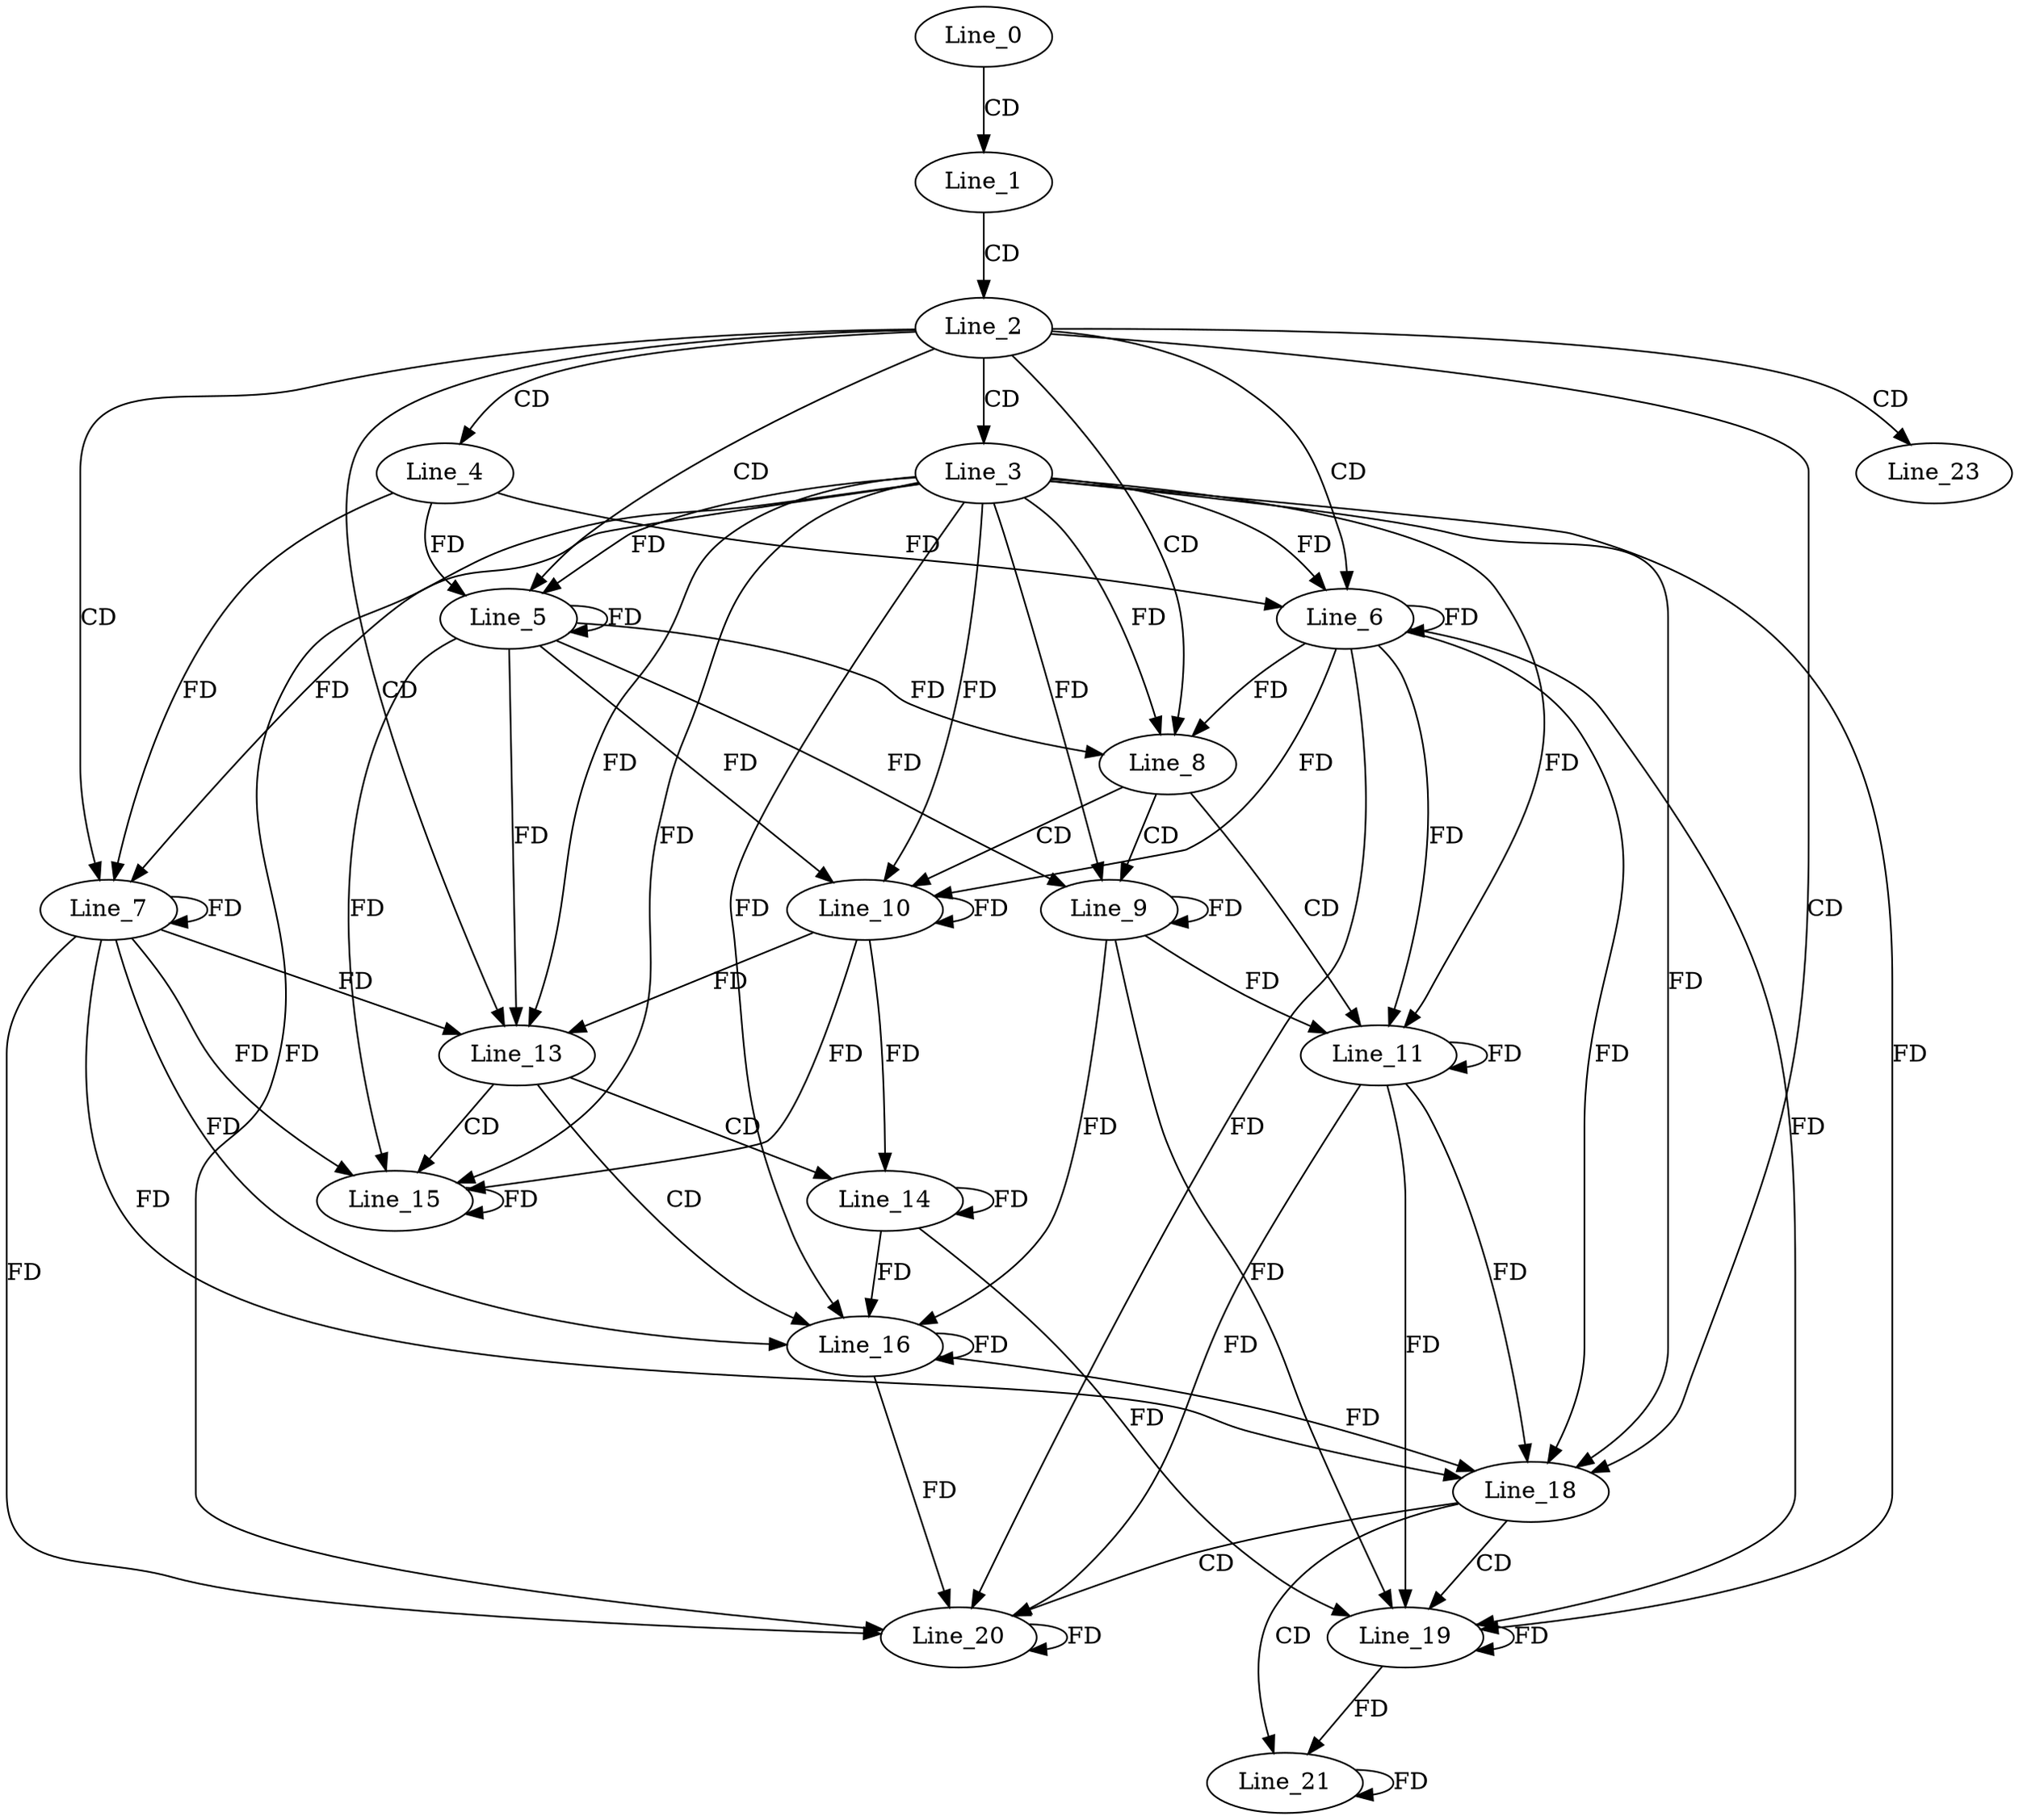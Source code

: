 digraph G {
  Line_0;
  Line_1;
  Line_2;
  Line_3;
  Line_4;
  Line_5;
  Line_5;
  Line_6;
  Line_6;
  Line_7;
  Line_7;
  Line_8;
  Line_9;
  Line_10;
  Line_11;
  Line_13;
  Line_14;
  Line_15;
  Line_16;
  Line_18;
  Line_19;
  Line_20;
  Line_21;
  Line_23;
  Line_0 -> Line_1 [ label="CD" ];
  Line_1 -> Line_2 [ label="CD" ];
  Line_2 -> Line_3 [ label="CD" ];
  Line_2 -> Line_4 [ label="CD" ];
  Line_2 -> Line_5 [ label="CD" ];
  Line_3 -> Line_5 [ label="FD" ];
  Line_5 -> Line_5 [ label="FD" ];
  Line_4 -> Line_5 [ label="FD" ];
  Line_2 -> Line_6 [ label="CD" ];
  Line_3 -> Line_6 [ label="FD" ];
  Line_6 -> Line_6 [ label="FD" ];
  Line_4 -> Line_6 [ label="FD" ];
  Line_2 -> Line_7 [ label="CD" ];
  Line_3 -> Line_7 [ label="FD" ];
  Line_7 -> Line_7 [ label="FD" ];
  Line_4 -> Line_7 [ label="FD" ];
  Line_2 -> Line_8 [ label="CD" ];
  Line_3 -> Line_8 [ label="FD" ];
  Line_5 -> Line_8 [ label="FD" ];
  Line_6 -> Line_8 [ label="FD" ];
  Line_8 -> Line_9 [ label="CD" ];
  Line_3 -> Line_9 [ label="FD" ];
  Line_9 -> Line_9 [ label="FD" ];
  Line_5 -> Line_9 [ label="FD" ];
  Line_8 -> Line_10 [ label="CD" ];
  Line_3 -> Line_10 [ label="FD" ];
  Line_5 -> Line_10 [ label="FD" ];
  Line_10 -> Line_10 [ label="FD" ];
  Line_6 -> Line_10 [ label="FD" ];
  Line_8 -> Line_11 [ label="CD" ];
  Line_3 -> Line_11 [ label="FD" ];
  Line_6 -> Line_11 [ label="FD" ];
  Line_11 -> Line_11 [ label="FD" ];
  Line_9 -> Line_11 [ label="FD" ];
  Line_2 -> Line_13 [ label="CD" ];
  Line_3 -> Line_13 [ label="FD" ];
  Line_5 -> Line_13 [ label="FD" ];
  Line_10 -> Line_13 [ label="FD" ];
  Line_7 -> Line_13 [ label="FD" ];
  Line_13 -> Line_14 [ label="CD" ];
  Line_14 -> Line_14 [ label="FD" ];
  Line_10 -> Line_14 [ label="FD" ];
  Line_13 -> Line_15 [ label="CD" ];
  Line_3 -> Line_15 [ label="FD" ];
  Line_5 -> Line_15 [ label="FD" ];
  Line_10 -> Line_15 [ label="FD" ];
  Line_15 -> Line_15 [ label="FD" ];
  Line_7 -> Line_15 [ label="FD" ];
  Line_13 -> Line_16 [ label="CD" ];
  Line_3 -> Line_16 [ label="FD" ];
  Line_7 -> Line_16 [ label="FD" ];
  Line_16 -> Line_16 [ label="FD" ];
  Line_9 -> Line_16 [ label="FD" ];
  Line_14 -> Line_16 [ label="FD" ];
  Line_2 -> Line_18 [ label="CD" ];
  Line_3 -> Line_18 [ label="FD" ];
  Line_6 -> Line_18 [ label="FD" ];
  Line_11 -> Line_18 [ label="FD" ];
  Line_7 -> Line_18 [ label="FD" ];
  Line_16 -> Line_18 [ label="FD" ];
  Line_18 -> Line_19 [ label="CD" ];
  Line_3 -> Line_19 [ label="FD" ];
  Line_9 -> Line_19 [ label="FD" ];
  Line_14 -> Line_19 [ label="FD" ];
  Line_19 -> Line_19 [ label="FD" ];
  Line_6 -> Line_19 [ label="FD" ];
  Line_11 -> Line_19 [ label="FD" ];
  Line_18 -> Line_20 [ label="CD" ];
  Line_3 -> Line_20 [ label="FD" ];
  Line_6 -> Line_20 [ label="FD" ];
  Line_11 -> Line_20 [ label="FD" ];
  Line_20 -> Line_20 [ label="FD" ];
  Line_7 -> Line_20 [ label="FD" ];
  Line_16 -> Line_20 [ label="FD" ];
  Line_18 -> Line_21 [ label="CD" ];
  Line_21 -> Line_21 [ label="FD" ];
  Line_19 -> Line_21 [ label="FD" ];
  Line_2 -> Line_23 [ label="CD" ];
}

